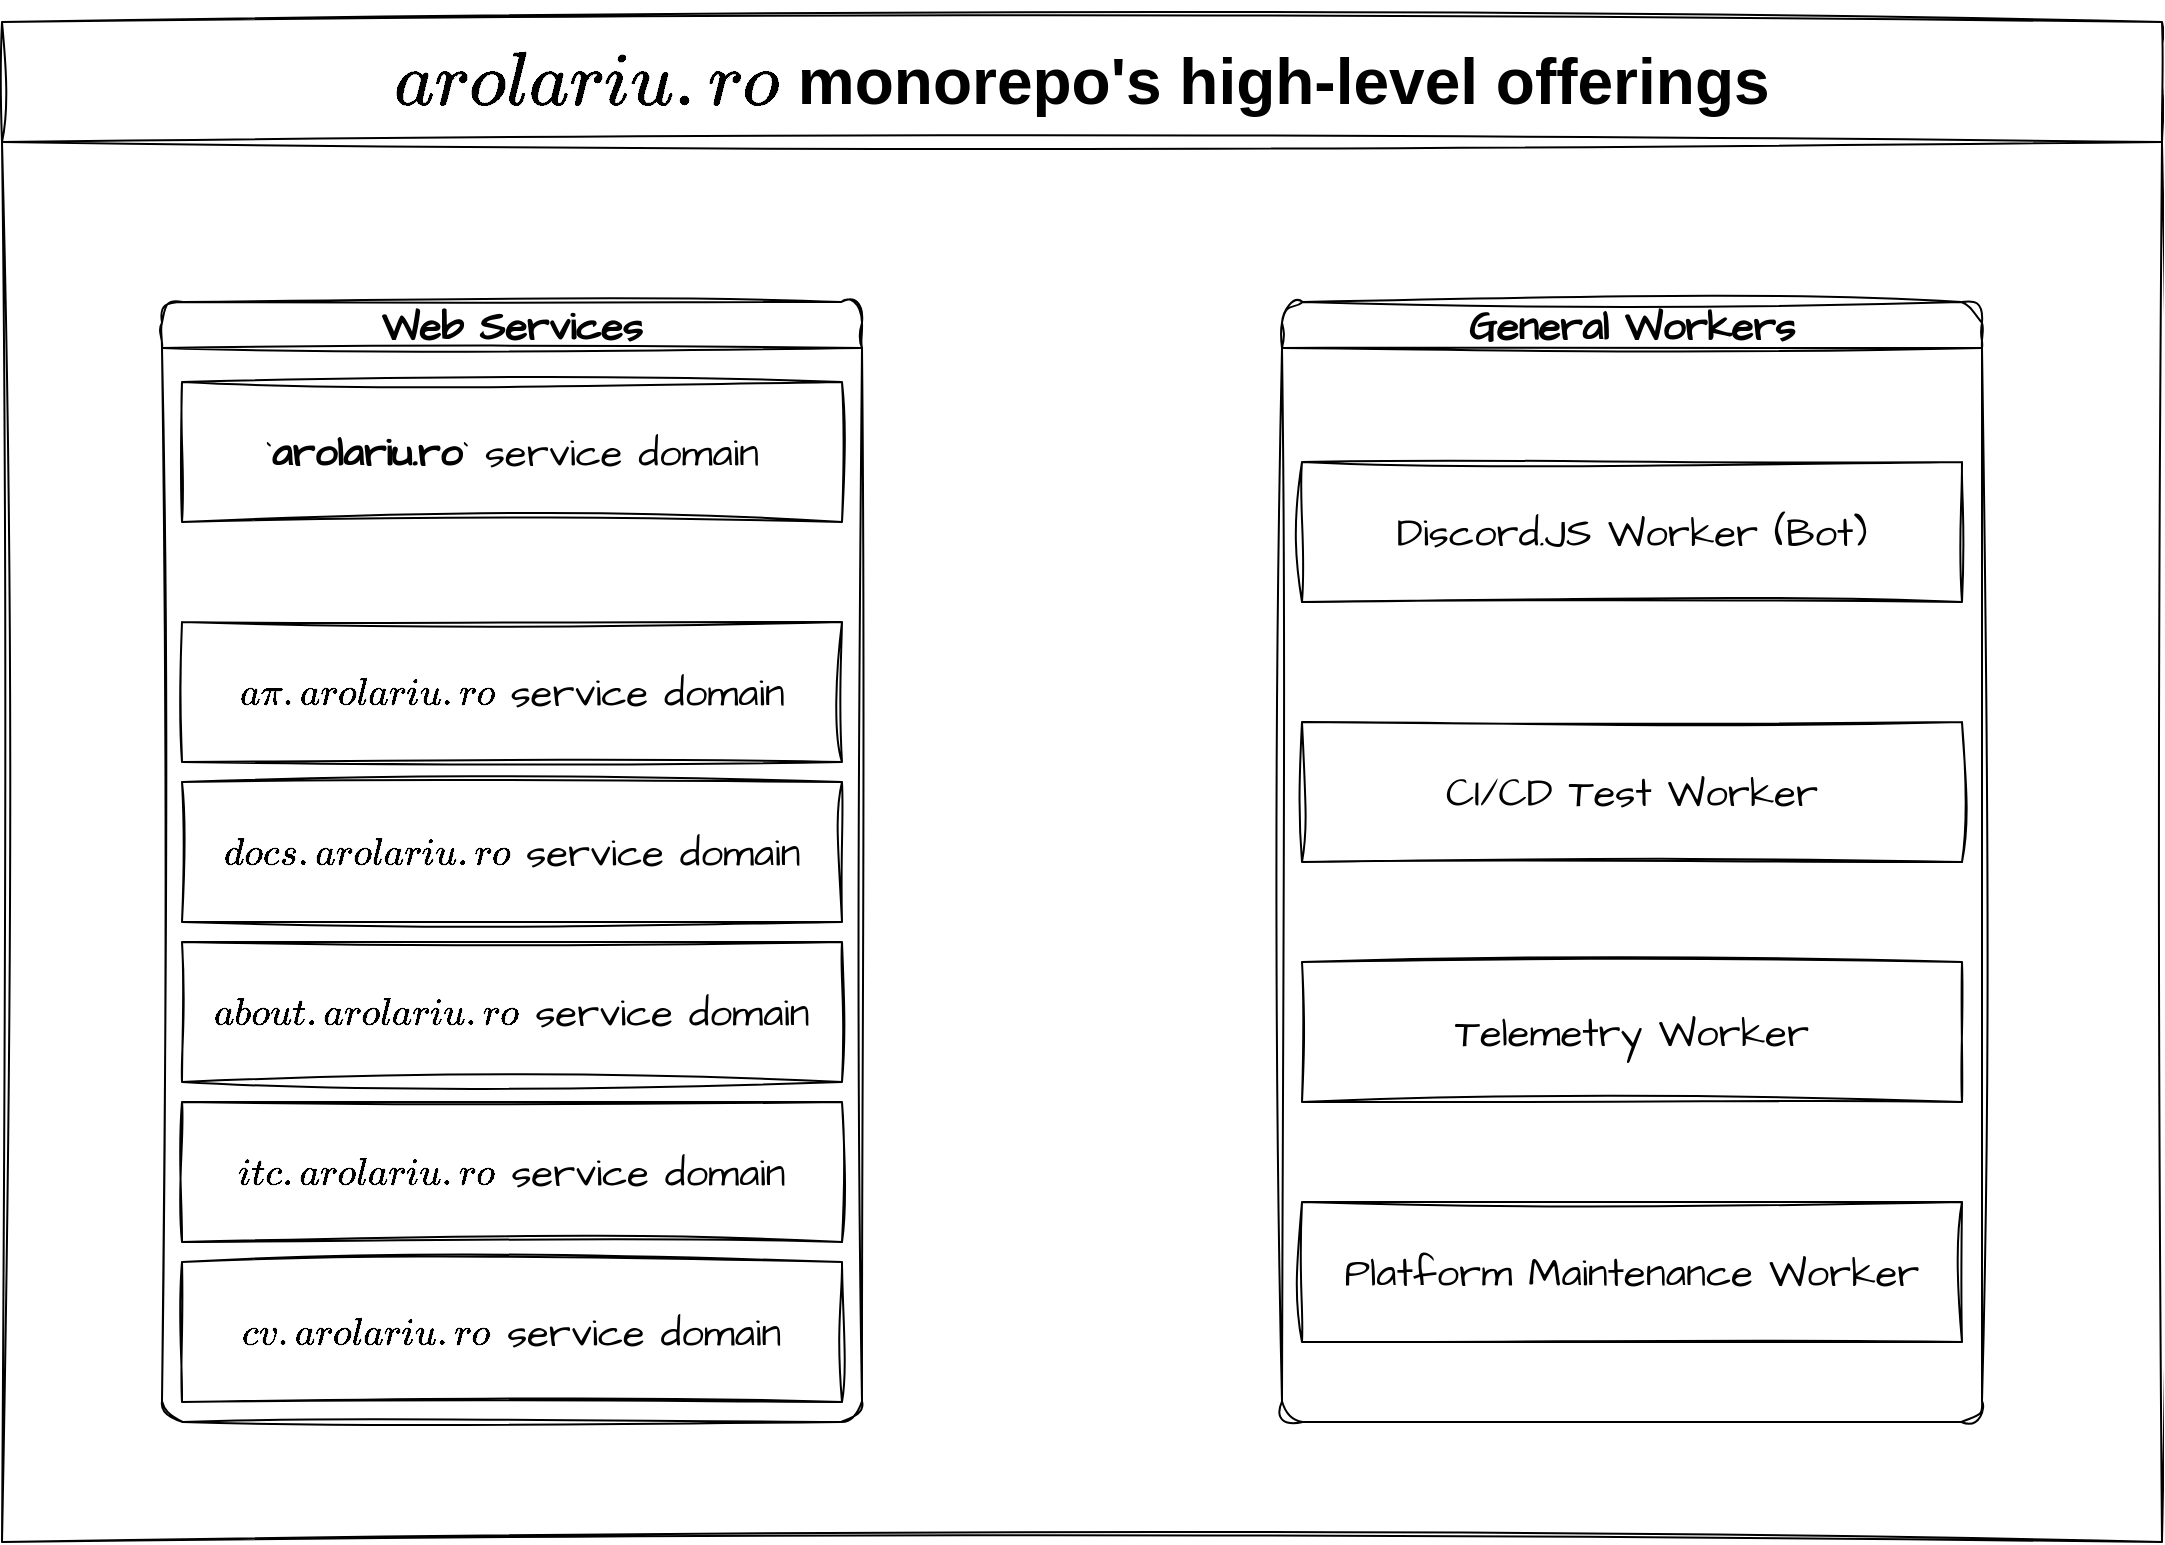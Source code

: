 <mxfile version="21.6.1" type="device" pages="4">
  <diagram name="Ultra High Level Architecture Overview" id="41GNN0v2DLa7nzetCiMy">
    <mxGraphModel dx="1434" dy="836" grid="1" gridSize="10" guides="1" tooltips="1" connect="1" arrows="1" fold="1" page="1" pageScale="1" pageWidth="1169" pageHeight="827" background="none" math="0" shadow="0">
      <root>
        <mxCell id="0" />
        <mxCell id="1" parent="0" />
        <mxCell id="CofeB_WBe9oteIBys9ix-12" value="&lt;h1 style=&quot;border-color: var(--border-color); font-family: Helvetica; text-align: left; font-size: 32px;&quot;&gt;`arolariu.ro` monorepo&#39;s high-level offerings&lt;/h1&gt;" style="swimlane;whiteSpace=wrap;html=1;hachureGap=4;fontFamily=Architects Daughter;fontSource=https%3A%2F%2Ffonts.googleapis.com%2Fcss%3Ffamily%3DArchitects%2BDaughter;fontSize=20;startSize=60;glass=0;sketch=1;curveFitting=1;jiggle=2;" parent="1" vertex="1">
          <mxGeometry x="40" y="40" width="1080" height="760" as="geometry" />
        </mxCell>
        <mxCell id="CofeB_WBe9oteIBys9ix-9" value="Web Services" style="swimlane;whiteSpace=wrap;html=1;hachureGap=4;fontFamily=Architects Daughter;fontSource=https%3A%2F%2Ffonts.googleapis.com%2Fcss%3Ffamily%3DArchitects%2BDaughter;fontSize=20;swimlaneLine=1;rounded=1;sketch=1;curveFitting=1;jiggle=2;" parent="CofeB_WBe9oteIBys9ix-12" vertex="1">
          <mxGeometry x="80" y="140" width="350" height="560" as="geometry">
            <mxRectangle x="80" y="160" width="120" height="40" as="alternateBounds" />
          </mxGeometry>
        </mxCell>
        <mxCell id="CofeB_WBe9oteIBys9ix-17" value="`docs.arolariu.ro` service domain" style="html=1;whiteSpace=wrap;container=1;recursiveResize=0;collapsible=0;hachureGap=4;fontFamily=Architects Daughter;fontSource=https%3A%2F%2Ffonts.googleapis.com%2Fcss%3Ffamily%3DArchitects%2BDaughter;fontSize=20;glass=0;sketch=1;curveFitting=1;jiggle=2;rounded=0;" parent="CofeB_WBe9oteIBys9ix-9" vertex="1">
          <mxGeometry x="10" y="240" width="330" height="70" as="geometry" />
        </mxCell>
        <mxCell id="CofeB_WBe9oteIBys9ix-21" value="`about.arolariu.ro` service domain" style="html=1;whiteSpace=wrap;container=1;recursiveResize=0;collapsible=0;hachureGap=4;fontFamily=Architects Daughter;fontSource=https%3A%2F%2Ffonts.googleapis.com%2Fcss%3Ffamily%3DArchitects%2BDaughter;fontSize=20;glass=0;sketch=1;curveFitting=1;jiggle=2;rounded=0;" parent="CofeB_WBe9oteIBys9ix-9" vertex="1">
          <mxGeometry x="10" y="320" width="330" height="70" as="geometry" />
        </mxCell>
        <mxCell id="CofeB_WBe9oteIBys9ix-22" value="`itc.arolariu.ro` service domain" style="html=1;whiteSpace=wrap;container=1;recursiveResize=0;collapsible=0;hachureGap=4;fontFamily=Architects Daughter;fontSource=https%3A%2F%2Ffonts.googleapis.com%2Fcss%3Ffamily%3DArchitects%2BDaughter;fontSize=20;glass=0;sketch=1;curveFitting=1;jiggle=2;rounded=0;" parent="CofeB_WBe9oteIBys9ix-9" vertex="1">
          <mxGeometry x="10" y="400" width="330" height="70" as="geometry" />
        </mxCell>
        <mxCell id="CofeB_WBe9oteIBys9ix-23" value="`cv.arolariu.ro` service domain" style="html=1;whiteSpace=wrap;container=1;recursiveResize=0;collapsible=0;hachureGap=4;fontFamily=Architects Daughter;fontSource=https%3A%2F%2Ffonts.googleapis.com%2Fcss%3Ffamily%3DArchitects%2BDaughter;fontSize=20;glass=0;sketch=1;curveFitting=1;jiggle=2;rounded=0;" parent="CofeB_WBe9oteIBys9ix-9" vertex="1">
          <mxGeometry x="10" y="480" width="330" height="70" as="geometry" />
        </mxCell>
        <mxCell id="CofeB_WBe9oteIBys9ix-32" value="`&lt;b&gt;arolariu.ro&lt;/b&gt;` service domain" style="html=1;whiteSpace=wrap;container=1;recursiveResize=0;collapsible=0;hachureGap=4;fontFamily=Architects Daughter;fontSource=https%3A%2F%2Ffonts.googleapis.com%2Fcss%3Ffamily%3DArchitects%2BDaughter;fontSize=20;glass=0;sketch=1;curveFitting=1;jiggle=2;" parent="CofeB_WBe9oteIBys9ix-9" vertex="1">
          <mxGeometry x="10" y="40" width="330" height="70" as="geometry" />
        </mxCell>
        <mxCell id="CofeB_WBe9oteIBys9ix-15" value="`api.arolariu.ro` service domain" style="whiteSpace=wrap;container=1;recursiveResize=0;collapsible=0;hachureGap=4;fontFamily=Architects Daughter;fontSource=https%3A%2F%2Ffonts.googleapis.com%2Fcss%3Ffamily%3DArchitects%2BDaughter;fontSize=20;glass=0;spacingRight=0;spacing=2;labelBackgroundColor=none;labelBorderColor=none;verticalAlign=middle;html=1;spacingTop=0;spacingLeft=0;sketch=1;curveFitting=1;jiggle=2;rounded=0;" parent="CofeB_WBe9oteIBys9ix-9" vertex="1">
          <mxGeometry x="10" y="160" width="330" height="70" as="geometry" />
        </mxCell>
        <mxCell id="CofeB_WBe9oteIBys9ix-13" value="General Workers" style="swimlane;whiteSpace=wrap;html=1;hachureGap=4;fontFamily=Architects Daughter;fontSource=https%3A%2F%2Ffonts.googleapis.com%2Fcss%3Ffamily%3DArchitects%2BDaughter;fontSize=20;rounded=1;sketch=1;curveFitting=1;jiggle=2;" parent="CofeB_WBe9oteIBys9ix-12" vertex="1">
          <mxGeometry x="640" y="140" width="350" height="560" as="geometry" />
        </mxCell>
        <mxCell id="CofeB_WBe9oteIBys9ix-33" value="Discord.JS Worker (Bot)" style="html=1;whiteSpace=wrap;container=1;recursiveResize=0;collapsible=0;hachureGap=4;fontFamily=Architects Daughter;fontSource=https%3A%2F%2Ffonts.googleapis.com%2Fcss%3Ffamily%3DArchitects%2BDaughter;fontSize=20;glass=0;sketch=1;curveFitting=1;jiggle=2;" parent="CofeB_WBe9oteIBys9ix-13" vertex="1">
          <mxGeometry x="10" y="80" width="330" height="70" as="geometry" />
        </mxCell>
        <mxCell id="CofeB_WBe9oteIBys9ix-34" value="CI/CD Test Worker" style="html=1;whiteSpace=wrap;container=1;recursiveResize=0;collapsible=0;hachureGap=4;fontFamily=Architects Daughter;fontSource=https%3A%2F%2Ffonts.googleapis.com%2Fcss%3Ffamily%3DArchitects%2BDaughter;fontSize=20;glass=0;sketch=1;curveFitting=1;jiggle=2;" parent="CofeB_WBe9oteIBys9ix-13" vertex="1">
          <mxGeometry x="10" y="210" width="330" height="70" as="geometry" />
        </mxCell>
        <mxCell id="CofeB_WBe9oteIBys9ix-35" value="Telemetry Worker" style="html=1;whiteSpace=wrap;container=1;recursiveResize=0;collapsible=0;hachureGap=4;fontFamily=Architects Daughter;fontSource=https%3A%2F%2Ffonts.googleapis.com%2Fcss%3Ffamily%3DArchitects%2BDaughter;fontSize=20;glass=0;sketch=1;curveFitting=1;jiggle=2;" parent="CofeB_WBe9oteIBys9ix-13" vertex="1">
          <mxGeometry x="10" y="330" width="330" height="70" as="geometry" />
        </mxCell>
        <mxCell id="CofeB_WBe9oteIBys9ix-36" value="Platform Maintenance Worker" style="html=1;whiteSpace=wrap;container=1;recursiveResize=0;collapsible=0;hachureGap=4;fontFamily=Architects Daughter;fontSource=https%3A%2F%2Ffonts.googleapis.com%2Fcss%3Ffamily%3DArchitects%2BDaughter;fontSize=20;glass=0;sketch=1;curveFitting=1;jiggle=2;" parent="CofeB_WBe9oteIBys9ix-13" vertex="1">
          <mxGeometry x="10" y="450" width="330" height="70" as="geometry" />
        </mxCell>
      </root>
    </mxGraphModel>
  </diagram>
  <diagram id="UaQVI12QEUTXzkRJOKp0" name="Web Services High Level Architecture Overview">
    <mxGraphModel dx="1434" dy="836" grid="1" gridSize="10" guides="1" tooltips="1" connect="1" arrows="1" fold="1" page="1" pageScale="1" pageWidth="850" pageHeight="1100" math="0" shadow="0">
      <root>
        <mxCell id="0" />
        <mxCell id="1" parent="0" />
        <mxCell id="inQ-PklXOitGRCfpAnr--1" value="Web Services" style="swimlane;whiteSpace=wrap;html=1;hachureGap=4;fontFamily=Architects Daughter;fontSource=https%3A%2F%2Ffonts.googleapis.com%2Fcss%3Ffamily%3DArchitects%2BDaughter;fontSize=20;swimlaneLine=1;rounded=1;" parent="1" vertex="1">
          <mxGeometry x="60" y="140" width="350" height="560" as="geometry">
            <mxRectangle x="80" y="160" width="120" height="40" as="alternateBounds" />
          </mxGeometry>
        </mxCell>
        <mxCell id="inQ-PklXOitGRCfpAnr--2" value="`docs.arolariu.ro` service domain" style="html=1;whiteSpace=wrap;container=1;recursiveResize=0;collapsible=0;hachureGap=4;fontFamily=Architects Daughter;fontSource=https%3A%2F%2Ffonts.googleapis.com%2Fcss%3Ffamily%3DArchitects%2BDaughter;fontSize=20;glass=0;" parent="inQ-PklXOitGRCfpAnr--1" vertex="1">
          <mxGeometry x="10" y="240" width="330" height="70" as="geometry" />
        </mxCell>
        <mxCell id="inQ-PklXOitGRCfpAnr--3" value="`about.arolariu.ro` service domain" style="html=1;whiteSpace=wrap;container=1;recursiveResize=0;collapsible=0;hachureGap=4;fontFamily=Architects Daughter;fontSource=https%3A%2F%2Ffonts.googleapis.com%2Fcss%3Ffamily%3DArchitects%2BDaughter;fontSize=20;glass=0;" parent="inQ-PklXOitGRCfpAnr--1" vertex="1">
          <mxGeometry x="10" y="320" width="330" height="70" as="geometry" />
        </mxCell>
        <mxCell id="inQ-PklXOitGRCfpAnr--4" value="`itc.arolariu.ro` service domain" style="html=1;whiteSpace=wrap;container=1;recursiveResize=0;collapsible=0;hachureGap=4;fontFamily=Architects Daughter;fontSource=https%3A%2F%2Ffonts.googleapis.com%2Fcss%3Ffamily%3DArchitects%2BDaughter;fontSize=20;glass=0;" parent="inQ-PklXOitGRCfpAnr--1" vertex="1">
          <mxGeometry x="10" y="400" width="330" height="70" as="geometry" />
        </mxCell>
        <mxCell id="inQ-PklXOitGRCfpAnr--5" value="`cv.arolariu.ro` service domain" style="html=1;whiteSpace=wrap;container=1;recursiveResize=0;collapsible=0;hachureGap=4;fontFamily=Architects Daughter;fontSource=https%3A%2F%2Ffonts.googleapis.com%2Fcss%3Ffamily%3DArchitects%2BDaughter;fontSize=20;glass=0;" parent="inQ-PklXOitGRCfpAnr--1" vertex="1">
          <mxGeometry x="10" y="480" width="330" height="70" as="geometry" />
        </mxCell>
        <mxCell id="inQ-PklXOitGRCfpAnr--6" value="`&lt;b&gt;arolariu.ro&lt;/b&gt;` service domain" style="html=1;whiteSpace=wrap;container=1;recursiveResize=0;collapsible=0;hachureGap=4;fontFamily=Architects Daughter;fontSource=https%3A%2F%2Ffonts.googleapis.com%2Fcss%3Ffamily%3DArchitects%2BDaughter;fontSize=20;glass=0;" parent="inQ-PklXOitGRCfpAnr--1" vertex="1">
          <mxGeometry x="10" y="40" width="330" height="70" as="geometry" />
        </mxCell>
        <mxCell id="inQ-PklXOitGRCfpAnr--7" value="`api.arolariu.ro` service domain" style="whiteSpace=wrap;container=1;recursiveResize=0;collapsible=0;hachureGap=4;fontFamily=Architects Daughter;fontSource=https%3A%2F%2Ffonts.googleapis.com%2Fcss%3Ffamily%3DArchitects%2BDaughter;fontSize=20;glass=0;spacingRight=0;spacing=2;labelBackgroundColor=none;labelBorderColor=none;verticalAlign=middle;html=1;spacingTop=0;spacingLeft=0;" parent="inQ-PklXOitGRCfpAnr--1" vertex="1">
          <mxGeometry x="10" y="160" width="330" height="70" as="geometry" />
        </mxCell>
        <mxCell id="inQ-PklXOitGRCfpAnr--9" value="&lt;b&gt;&lt;font data-font-src=&quot;https://fonts.googleapis.com/css?family=Architects+Daughter&quot; face=&quot;Architects Daughter&quot; style=&quot;font-size: 46px;&quot;&gt;OVERVIEW&lt;/font&gt;&lt;/b&gt;" style="text;html=1;strokeColor=none;fillColor=none;align=center;verticalAlign=middle;whiteSpace=wrap;rounded=0;sketch=1;curveFitting=1;jiggle=2;" parent="1" vertex="1">
          <mxGeometry x="55" y="40" width="360" height="80" as="geometry" />
        </mxCell>
        <mxCell id="inQ-PklXOitGRCfpAnr--14" value="Front-facing services" style="swimlane;whiteSpace=wrap;html=1;sketch=1;curveFitting=1;jiggle=2;" parent="1" vertex="1">
          <mxGeometry x="660" y="430" width="1090" height="130" as="geometry">
            <mxRectangle x="620" y="420" width="160" height="30" as="alternateBounds" />
          </mxGeometry>
        </mxCell>
        <mxCell id="inQ-PklXOitGRCfpAnr--8" value="`&lt;b&gt;arolariu.ro&lt;/b&gt;`&amp;nbsp;" style="html=1;whiteSpace=wrap;container=1;recursiveResize=0;collapsible=0;hachureGap=4;fontFamily=Architects Daughter;fontSource=https%3A%2F%2Ffonts.googleapis.com%2Fcss%3Ffamily%3DArchitects%2BDaughter;fontSize=20;glass=0;" parent="inQ-PklXOitGRCfpAnr--14" vertex="1">
          <mxGeometry x="10" y="40" width="160" height="70" as="geometry" />
        </mxCell>
        <mxCell id="inQ-PklXOitGRCfpAnr--15" value="`api.arolariu.ro`&amp;nbsp;" style="html=1;whiteSpace=wrap;container=1;recursiveResize=0;collapsible=0;hachureGap=4;fontFamily=Architects Daughter;fontSource=https%3A%2F%2Ffonts.googleapis.com%2Fcss%3Ffamily%3DArchitects%2BDaughter;fontSize=20;glass=0;" parent="inQ-PklXOitGRCfpAnr--14" vertex="1">
          <mxGeometry x="190" y="40" width="160" height="70" as="geometry" />
        </mxCell>
        <mxCell id="inQ-PklXOitGRCfpAnr--16" value="`docs.arolariu.ro`&amp;nbsp;" style="html=1;whiteSpace=wrap;container=1;recursiveResize=0;collapsible=0;hachureGap=4;fontFamily=Architects Daughter;fontSource=https%3A%2F%2Ffonts.googleapis.com%2Fcss%3Ffamily%3DArchitects%2BDaughter;fontSize=20;glass=0;" parent="inQ-PklXOitGRCfpAnr--14" vertex="1">
          <mxGeometry x="370" y="40" width="160" height="70" as="geometry" />
        </mxCell>
        <mxCell id="inQ-PklXOitGRCfpAnr--17" value="`about.arolariu.ro`&amp;nbsp;" style="html=1;whiteSpace=wrap;container=1;recursiveResize=0;collapsible=0;hachureGap=4;fontFamily=Architects Daughter;fontSource=https%3A%2F%2Ffonts.googleapis.com%2Fcss%3Ffamily%3DArchitects%2BDaughter;fontSize=20;glass=0;" parent="inQ-PklXOitGRCfpAnr--14" vertex="1">
          <mxGeometry x="550" y="40" width="160" height="70" as="geometry" />
        </mxCell>
        <mxCell id="inQ-PklXOitGRCfpAnr--18" value="`itc.arolariu.ro`&amp;nbsp;" style="html=1;whiteSpace=wrap;container=1;recursiveResize=0;collapsible=0;hachureGap=4;fontFamily=Architects Daughter;fontSource=https%3A%2F%2Ffonts.googleapis.com%2Fcss%3Ffamily%3DArchitects%2BDaughter;fontSize=20;glass=0;" parent="inQ-PklXOitGRCfpAnr--14" vertex="1">
          <mxGeometry x="730" y="40" width="160" height="70" as="geometry" />
        </mxCell>
        <mxCell id="inQ-PklXOitGRCfpAnr--19" value="`cv.arolariu.ro`&amp;nbsp;" style="html=1;whiteSpace=wrap;container=1;recursiveResize=0;collapsible=0;hachureGap=4;fontFamily=Architects Daughter;fontSource=https%3A%2F%2Ffonts.googleapis.com%2Fcss%3Ffamily%3DArchitects%2BDaughter;fontSize=20;glass=0;" parent="inQ-PklXOitGRCfpAnr--14" vertex="1">
          <mxGeometry x="910" y="40" width="160" height="70" as="geometry" />
        </mxCell>
        <mxCell id="inQ-PklXOitGRCfpAnr--22" value="" style="group" parent="1" vertex="1" connectable="0">
          <mxGeometry x="1050" y="50" width="265" height="140" as="geometry" />
        </mxCell>
        <mxCell id="inQ-PklXOitGRCfpAnr--21" value="" style="shape=trapezoid;perimeter=trapezoidPerimeter;whiteSpace=wrap;html=1;fixedSize=1;" parent="inQ-PklXOitGRCfpAnr--22" vertex="1">
          <mxGeometry width="265" height="140" as="geometry" />
        </mxCell>
        <mxCell id="inQ-PklXOitGRCfpAnr--11" value="Customer" style="shape=umlActor;verticalLabelPosition=bottom;verticalAlign=top;html=1;outlineConnect=0;" parent="inQ-PklXOitGRCfpAnr--22" vertex="1">
          <mxGeometry x="47.5" y="30" width="30" height="60" as="geometry" />
        </mxCell>
        <mxCell id="inQ-PklXOitGRCfpAnr--12" value="Customer" style="shape=umlActor;verticalLabelPosition=bottom;verticalAlign=top;html=1;outlineConnect=0;" parent="inQ-PklXOitGRCfpAnr--22" vertex="1">
          <mxGeometry x="177.5" y="30" width="30" height="60" as="geometry" />
        </mxCell>
        <mxCell id="inQ-PklXOitGRCfpAnr--13" value="Customer" style="shape=umlActor;verticalLabelPosition=bottom;verticalAlign=top;html=1;outlineConnect=0;" parent="inQ-PklXOitGRCfpAnr--22" vertex="1">
          <mxGeometry x="117.5" y="30" width="30" height="60" as="geometry" />
        </mxCell>
        <mxCell id="inQ-PklXOitGRCfpAnr--28" value="" style="shape=flexArrow;endArrow=classic;html=1;rounded=0;" parent="1" edge="1">
          <mxGeometry width="50" height="50" relative="1" as="geometry">
            <mxPoint x="1180" y="190" as="sourcePoint" />
            <mxPoint x="1180" y="420" as="targetPoint" />
          </mxGeometry>
        </mxCell>
      </root>
    </mxGraphModel>
  </diagram>
  <diagram id="19Lkyk50ssVg3xA2qnSb" name="Workers High Level Architecture Overview">
    <mxGraphModel dx="1418" dy="820" grid="1" gridSize="10" guides="1" tooltips="1" connect="1" arrows="1" fold="1" page="1" pageScale="1" pageWidth="850" pageHeight="1100" math="0" shadow="0">
      <root>
        <mxCell id="0" />
        <mxCell id="1" parent="0" />
      </root>
    </mxGraphModel>
  </diagram>
  <diagram id="QCc0bFORM_HPmLQE0GxV" name="`api.arolariu.ro` System Design">
    <mxGraphModel dx="3585" dy="2090" grid="1" gridSize="10" guides="1" tooltips="1" connect="1" arrows="1" fold="1" page="1" pageScale="1" pageWidth="850" pageHeight="1100" math="0" shadow="0">
      <root>
        <mxCell id="0" />
        <mxCell id="1" parent="0" />
        <mxCell id="m4WZ3tJqzNz7F91mUyTO-16" value="" style="whiteSpace=wrap;html=1;aspect=fixed;rounded=0;sketch=1;curveFitting=1;jiggle=2;movable=0;resizable=0;rotatable=0;deletable=0;editable=0;locked=1;connectable=0;" vertex="1" parent="1">
          <mxGeometry x="520" y="90" width="2000" height="2000" as="geometry" />
        </mxCell>
        <mxCell id="M-tMoIHo0xqG0oJgTAQ7-1" value="&lt;b style=&quot;font-size: 46px;&quot;&gt;&lt;font data-font-src=&quot;https://fonts.googleapis.com/css?family=Architects+Daughter&quot; style=&quot;font-size: 46px;&quot;&gt;&lt;font face=&quot;Courier New&quot;&gt;`api.arolariu.ro`&lt;br&gt;system diagram&lt;/font&gt;&lt;br&gt;&lt;/font&gt;&lt;/b&gt;" style="text;html=1;strokeColor=none;fillColor=none;align=center;verticalAlign=middle;whiteSpace=wrap;rounded=0;sketch=1;curveFitting=1;jiggle=2;" vertex="1" parent="1">
          <mxGeometry x="10" y="20" width="460" height="180" as="geometry" />
        </mxCell>
        <mxCell id="m4WZ3tJqzNz7F91mUyTO-1" value="Technology Walkthrough" style="swimlane;whiteSpace=wrap;html=1;hachureGap=4;fontFamily=Architects Daughter;fontSource=https%3A%2F%2Ffonts.googleapis.com%2Fcss%3Ffamily%3DArchitects%2BDaughter;fontSize=20;swimlaneLine=1;rounded=1;movable=1;resizable=1;rotatable=1;deletable=1;editable=1;locked=0;connectable=1;" vertex="1" parent="1">
          <mxGeometry x="40" y="210" width="410" height="1880" as="geometry">
            <mxRectangle x="80" y="160" width="120" height="40" as="alternateBounds" />
          </mxGeometry>
        </mxCell>
        <mxCell id="m4WZ3tJqzNz7F91mUyTO-8" value="&lt;font face=&quot;Courier New&quot;&gt;&lt;b&gt;Using Azure Cognitive Services&lt;/b&gt;&lt;/font&gt;" style="whiteSpace=wrap;container=1;recursiveResize=0;collapsible=0;hachureGap=4;fontFamily=Architects Daughter;fontSource=https%3A%2F%2Ffonts.googleapis.com%2Fcss%3Ffamily%3DArchitects%2BDaughter;fontSize=20;glass=0;spacingRight=0;spacing=2;labelBackgroundColor=none;labelBorderColor=none;verticalAlign=middle;html=1;spacingTop=0;spacingLeft=0;" vertex="1" parent="m4WZ3tJqzNz7F91mUyTO-1">
          <mxGeometry x="10" y="415" width="390" height="60" as="geometry" />
        </mxCell>
        <mxCell id="m4WZ3tJqzNz7F91mUyTO-9" value="&lt;font face=&quot;Courier New&quot;&gt;&lt;b&gt;Built on Docker containers&lt;br&gt;(GNU/Linux)&lt;/b&gt;&lt;/font&gt;" style="whiteSpace=wrap;container=1;recursiveResize=0;collapsible=0;hachureGap=4;fontFamily=Architects Daughter;fontSource=https%3A%2F%2Ffonts.googleapis.com%2Fcss%3Ffamily%3DArchitects%2BDaughter;fontSize=20;glass=0;spacingRight=0;spacing=2;labelBackgroundColor=none;labelBorderColor=none;verticalAlign=middle;html=1;spacingTop=0;spacingLeft=0;" vertex="1" parent="m4WZ3tJqzNz7F91mUyTO-1">
          <mxGeometry x="10" y="115" width="390" height="60" as="geometry" />
        </mxCell>
        <mxCell id="m4WZ3tJqzNz7F91mUyTO-10" value="&lt;font face=&quot;Courier New&quot;&gt;&lt;b&gt;Using Azure SQL Database&lt;br&gt;(with T-SQL dialect)&lt;/b&gt;&lt;/font&gt;" style="whiteSpace=wrap;container=1;recursiveResize=0;collapsible=0;hachureGap=4;fontFamily=Architects Daughter;fontSource=https%3A%2F%2Ffonts.googleapis.com%2Fcss%3Ffamily%3DArchitects%2BDaughter;fontSize=20;glass=0;spacingRight=0;spacing=2;labelBackgroundColor=none;labelBorderColor=none;verticalAlign=middle;html=1;spacingTop=0;spacingLeft=0;" vertex="1" parent="m4WZ3tJqzNz7F91mUyTO-1">
          <mxGeometry x="10" y="262" width="390" height="65" as="geometry" />
        </mxCell>
        <mxCell id="m4WZ3tJqzNz7F91mUyTO-12" value="&lt;font face=&quot;Courier New&quot;&gt;&lt;b&gt;Deployments and pipelines&lt;br&gt;via GitHub Actions jobs&lt;/b&gt;&lt;/font&gt;" style="whiteSpace=wrap;container=1;recursiveResize=0;collapsible=0;hachureGap=4;fontFamily=Architects Daughter;fontSource=https%3A%2F%2Ffonts.googleapis.com%2Fcss%3Ffamily%3DArchitects%2BDaughter;fontSize=20;glass=0;spacingRight=0;spacing=2;labelBackgroundColor=none;labelBorderColor=none;verticalAlign=middle;html=1;spacingTop=0;spacingLeft=0;" vertex="1" parent="m4WZ3tJqzNz7F91mUyTO-1">
          <mxGeometry x="10" y="490" width="390" height="60" as="geometry" />
        </mxCell>
        <mxCell id="m4WZ3tJqzNz7F91mUyTO-11" value="&lt;font face=&quot;Courier New&quot;&gt;&lt;b&gt;Using Azure NoSQL Database&lt;br&gt;(via Azure Cosmos DB)&lt;br&gt;&lt;/b&gt;&lt;/font&gt;" style="whiteSpace=wrap;container=1;recursiveResize=0;collapsible=0;hachureGap=4;fontFamily=Architects Daughter;fontSource=https%3A%2F%2Ffonts.googleapis.com%2Fcss%3Ffamily%3DArchitects%2BDaughter;fontSize=20;glass=0;spacingRight=0;spacing=2;labelBackgroundColor=none;labelBorderColor=none;verticalAlign=middle;html=1;spacingTop=0;spacingLeft=0;" vertex="1" parent="m4WZ3tJqzNz7F91mUyTO-1">
          <mxGeometry x="10" y="340" width="390" height="60" as="geometry" />
        </mxCell>
        <mxCell id="m4WZ3tJqzNz7F91mUyTO-13" value="&lt;font face=&quot;Courier New&quot;&gt;&lt;b&gt;Publishing to a Private &lt;br&gt;Azure Container Registry&lt;/b&gt;&lt;/font&gt;" style="whiteSpace=wrap;container=1;recursiveResize=0;collapsible=0;hachureGap=4;fontFamily=Architects Daughter;fontSource=https%3A%2F%2Ffonts.googleapis.com%2Fcss%3Ffamily%3DArchitects%2BDaughter;fontSize=20;glass=0;spacingRight=0;spacing=2;labelBackgroundColor=none;labelBorderColor=none;verticalAlign=middle;html=1;spacingTop=0;spacingLeft=0;" vertex="1" parent="m4WZ3tJqzNz7F91mUyTO-1">
          <mxGeometry x="10" y="190" width="390" height="60" as="geometry" />
        </mxCell>
        <mxCell id="m4WZ3tJqzNz7F91mUyTO-7" value="&lt;font face=&quot;Courier New&quot;&gt;&lt;b&gt;Built with .NET 7 (C# 12)&lt;/b&gt;&lt;/font&gt;" style="whiteSpace=wrap;container=1;recursiveResize=0;collapsible=0;hachureGap=4;fontFamily=Architects Daughter;fontSource=https%3A%2F%2Ffonts.googleapis.com%2Fcss%3Ffamily%3DArchitects%2BDaughter;fontSize=20;glass=0;spacingRight=0;spacing=2;labelBackgroundColor=none;labelBorderColor=none;verticalAlign=middle;html=1;spacingTop=0;spacingLeft=0;" vertex="1" parent="m4WZ3tJqzNz7F91mUyTO-1">
          <mxGeometry x="10" y="40" width="390" height="60" as="geometry" />
        </mxCell>
        <mxCell id="m4WZ3tJqzNz7F91mUyTO-31" value="" style="endArrow=none;dashed=1;html=1;rounded=0;fontStyle=1;strokeWidth=7;movable=0;resizable=0;rotatable=0;deletable=0;editable=0;locked=1;connectable=0;" edge="1" parent="1">
          <mxGeometry width="50" height="50" relative="1" as="geometry">
            <mxPoint x="530" y="1400" as="sourcePoint" />
            <mxPoint x="2510" y="1400" as="targetPoint" />
          </mxGeometry>
        </mxCell>
        <mxCell id="m4WZ3tJqzNz7F91mUyTO-32" value="&lt;b&gt;&lt;font style=&quot;font-size: 44px;&quot;&gt;On-premises architecture&lt;/font&gt;&lt;/b&gt;" style="text;html=1;strokeColor=none;fillColor=none;align=center;verticalAlign=middle;whiteSpace=wrap;rounded=0;fontStyle=0;glass=0;fontFamily=Architects Daughter;fontSource=https%3A%2F%2Ffonts.googleapis.com%2Fcss%3Ffamily%3DArchitects%2BDaughter;movable=0;resizable=0;rotatable=0;deletable=0;editable=0;locked=1;connectable=0;" vertex="1" parent="1">
          <mxGeometry x="530" y="1430" width="640" height="70" as="geometry" />
        </mxCell>
        <mxCell id="m4WZ3tJqzNz7F91mUyTO-33" value="&lt;b&gt;&lt;font style=&quot;font-size: 44px;&quot;&gt;Cloud architecture&lt;/font&gt;&lt;/b&gt;" style="text;html=1;strokeColor=none;fillColor=none;align=center;verticalAlign=middle;whiteSpace=wrap;rounded=0;fontStyle=0;glass=0;fontFamily=Architects Daughter;fontSource=https%3A%2F%2Ffonts.googleapis.com%2Fcss%3Ffamily%3DArchitects%2BDaughter;movable=0;resizable=0;rotatable=0;deletable=0;editable=0;locked=1;connectable=0;" vertex="1" parent="1">
          <mxGeometry x="520" y="1310" width="640" height="70" as="geometry" />
        </mxCell>
      </root>
    </mxGraphModel>
  </diagram>
</mxfile>
